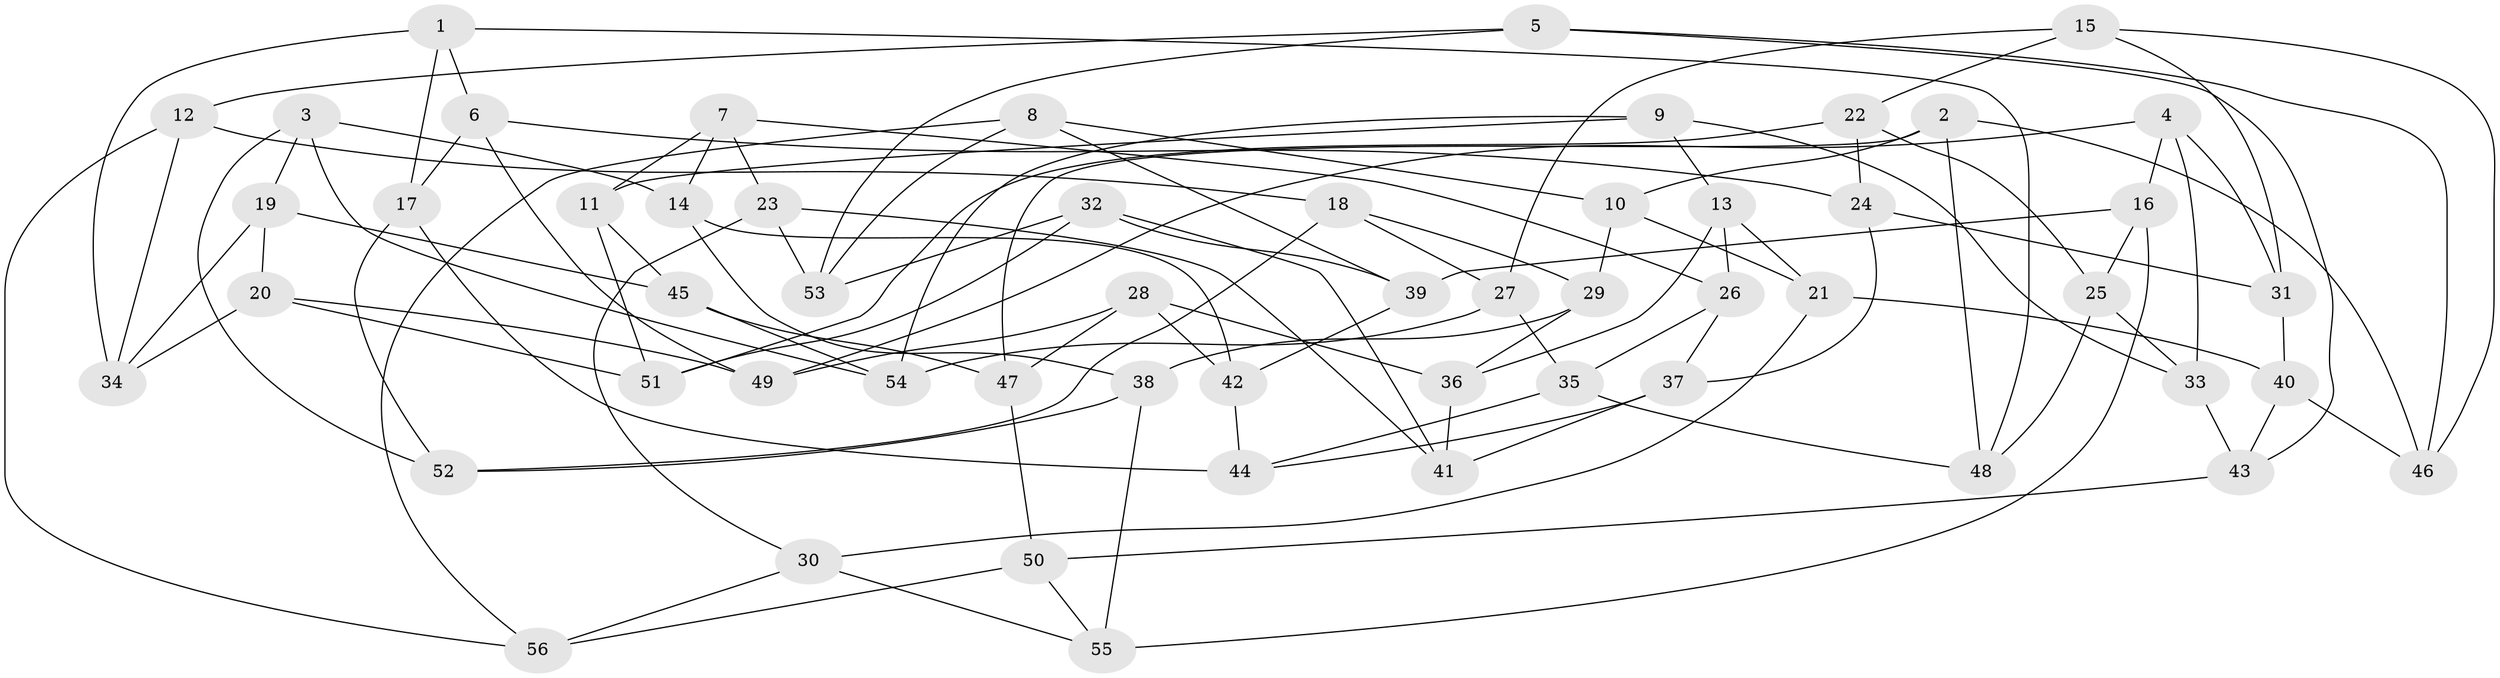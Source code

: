 // Generated by graph-tools (version 1.1) at 2025/26/03/09/25 03:26:54]
// undirected, 56 vertices, 112 edges
graph export_dot {
graph [start="1"]
  node [color=gray90,style=filled];
  1;
  2;
  3;
  4;
  5;
  6;
  7;
  8;
  9;
  10;
  11;
  12;
  13;
  14;
  15;
  16;
  17;
  18;
  19;
  20;
  21;
  22;
  23;
  24;
  25;
  26;
  27;
  28;
  29;
  30;
  31;
  32;
  33;
  34;
  35;
  36;
  37;
  38;
  39;
  40;
  41;
  42;
  43;
  44;
  45;
  46;
  47;
  48;
  49;
  50;
  51;
  52;
  53;
  54;
  55;
  56;
  1 -- 17;
  1 -- 48;
  1 -- 34;
  1 -- 6;
  2 -- 48;
  2 -- 47;
  2 -- 46;
  2 -- 10;
  3 -- 54;
  3 -- 19;
  3 -- 14;
  3 -- 52;
  4 -- 33;
  4 -- 16;
  4 -- 31;
  4 -- 49;
  5 -- 46;
  5 -- 12;
  5 -- 43;
  5 -- 53;
  6 -- 24;
  6 -- 49;
  6 -- 17;
  7 -- 23;
  7 -- 14;
  7 -- 26;
  7 -- 11;
  8 -- 56;
  8 -- 53;
  8 -- 10;
  8 -- 39;
  9 -- 11;
  9 -- 33;
  9 -- 13;
  9 -- 54;
  10 -- 21;
  10 -- 29;
  11 -- 51;
  11 -- 45;
  12 -- 18;
  12 -- 56;
  12 -- 34;
  13 -- 26;
  13 -- 36;
  13 -- 21;
  14 -- 38;
  14 -- 42;
  15 -- 27;
  15 -- 31;
  15 -- 22;
  15 -- 46;
  16 -- 55;
  16 -- 39;
  16 -- 25;
  17 -- 52;
  17 -- 44;
  18 -- 52;
  18 -- 27;
  18 -- 29;
  19 -- 34;
  19 -- 45;
  19 -- 20;
  20 -- 51;
  20 -- 49;
  20 -- 34;
  21 -- 30;
  21 -- 40;
  22 -- 25;
  22 -- 51;
  22 -- 24;
  23 -- 30;
  23 -- 41;
  23 -- 53;
  24 -- 31;
  24 -- 37;
  25 -- 33;
  25 -- 48;
  26 -- 37;
  26 -- 35;
  27 -- 54;
  27 -- 35;
  28 -- 36;
  28 -- 47;
  28 -- 49;
  28 -- 42;
  29 -- 36;
  29 -- 38;
  30 -- 56;
  30 -- 55;
  31 -- 40;
  32 -- 41;
  32 -- 51;
  32 -- 39;
  32 -- 53;
  33 -- 43;
  35 -- 44;
  35 -- 48;
  36 -- 41;
  37 -- 41;
  37 -- 44;
  38 -- 55;
  38 -- 52;
  39 -- 42;
  40 -- 46;
  40 -- 43;
  42 -- 44;
  43 -- 50;
  45 -- 47;
  45 -- 54;
  47 -- 50;
  50 -- 55;
  50 -- 56;
}
